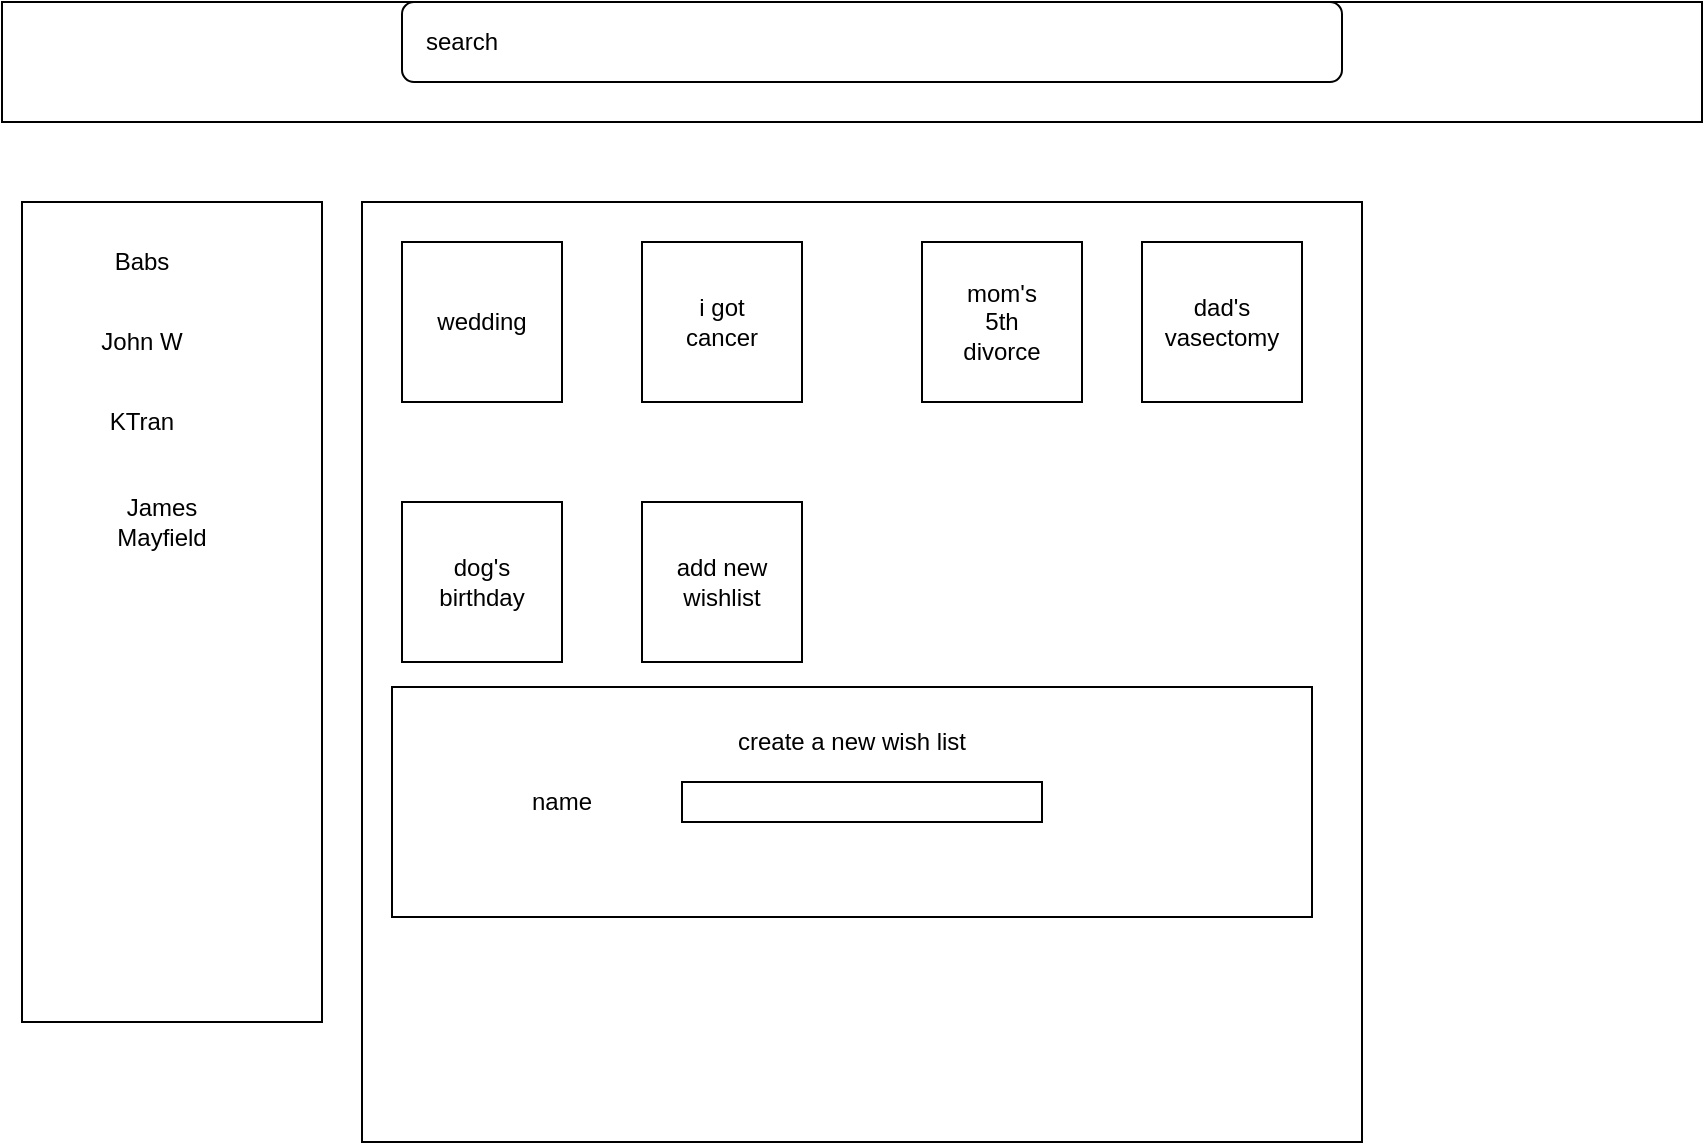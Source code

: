 <mxfile version="14.8.0" type="device" pages="10"><diagram id="FquEZ4LwzIv--nwQtjgh" name="Own Profile page"><mxGraphModel dx="911" dy="585" grid="1" gridSize="10" guides="1" tooltips="1" connect="1" arrows="1" fold="1" page="1" pageScale="1" pageWidth="850" pageHeight="1100" math="0" shadow="0"><root><mxCell id="0"/><mxCell id="1" parent="0"/><mxCell id="wfifuc28lvE4eu2ciS8q-3" value="" style="rounded=0;whiteSpace=wrap;html=1;" vertex="1" parent="1"><mxGeometry width="850" height="60" as="geometry"/></mxCell><mxCell id="wfifuc28lvE4eu2ciS8q-4" value="" style="rounded=0;whiteSpace=wrap;html=1;" vertex="1" parent="1"><mxGeometry x="180" y="100" width="500" height="470" as="geometry"/></mxCell><mxCell id="wfifuc28lvE4eu2ciS8q-5" value="" style="whiteSpace=wrap;html=1;aspect=fixed;" vertex="1" parent="1"><mxGeometry x="200" y="120" width="80" height="80" as="geometry"/></mxCell><mxCell id="wfifuc28lvE4eu2ciS8q-6" value="" style="whiteSpace=wrap;html=1;aspect=fixed;" vertex="1" parent="1"><mxGeometry x="320" y="120" width="80" height="80" as="geometry"/></mxCell><mxCell id="wfifuc28lvE4eu2ciS8q-7" value="" style="whiteSpace=wrap;html=1;aspect=fixed;" vertex="1" parent="1"><mxGeometry x="460" y="120" width="80" height="80" as="geometry"/></mxCell><mxCell id="wfifuc28lvE4eu2ciS8q-8" value="" style="whiteSpace=wrap;html=1;aspect=fixed;" vertex="1" parent="1"><mxGeometry x="570" y="120" width="80" height="80" as="geometry"/></mxCell><mxCell id="wfifuc28lvE4eu2ciS8q-9" value="" style="whiteSpace=wrap;html=1;aspect=fixed;" vertex="1" parent="1"><mxGeometry x="200" y="250" width="80" height="80" as="geometry"/></mxCell><mxCell id="wfifuc28lvE4eu2ciS8q-10" value="" style="whiteSpace=wrap;html=1;aspect=fixed;" vertex="1" parent="1"><mxGeometry x="320" y="250" width="80" height="80" as="geometry"/></mxCell><mxCell id="wfifuc28lvE4eu2ciS8q-11" value="add new wishlist" style="text;html=1;strokeColor=none;fillColor=none;align=center;verticalAlign=middle;whiteSpace=wrap;rounded=0;" vertex="1" parent="1"><mxGeometry x="320" y="250" width="80" height="80" as="geometry"/></mxCell><mxCell id="wfifuc28lvE4eu2ciS8q-12" value="wedding" style="text;html=1;strokeColor=none;fillColor=none;align=center;verticalAlign=middle;whiteSpace=wrap;rounded=0;" vertex="1" parent="1"><mxGeometry x="220" y="150" width="40" height="20" as="geometry"/></mxCell><mxCell id="wfifuc28lvE4eu2ciS8q-13" value="i got cancer&lt;br&gt;" style="text;html=1;strokeColor=none;fillColor=none;align=center;verticalAlign=middle;whiteSpace=wrap;rounded=0;" vertex="1" parent="1"><mxGeometry x="340" y="150" width="40" height="20" as="geometry"/></mxCell><mxCell id="wfifuc28lvE4eu2ciS8q-14" value="mom's 5th divorce&lt;br&gt;" style="text;html=1;strokeColor=none;fillColor=none;align=center;verticalAlign=middle;whiteSpace=wrap;rounded=0;" vertex="1" parent="1"><mxGeometry x="480" y="150" width="40" height="20" as="geometry"/></mxCell><mxCell id="wfifuc28lvE4eu2ciS8q-15" value="" style="rounded=0;whiteSpace=wrap;html=1;" vertex="1" parent="1"><mxGeometry x="10" y="100" width="150" height="410" as="geometry"/></mxCell><mxCell id="wfifuc28lvE4eu2ciS8q-16" value="Babs" style="text;html=1;strokeColor=none;fillColor=none;align=center;verticalAlign=middle;whiteSpace=wrap;rounded=0;" vertex="1" parent="1"><mxGeometry x="50" y="120" width="40" height="20" as="geometry"/></mxCell><mxCell id="wfifuc28lvE4eu2ciS8q-17" value="John W" style="text;html=1;strokeColor=none;fillColor=none;align=center;verticalAlign=middle;whiteSpace=wrap;rounded=0;" vertex="1" parent="1"><mxGeometry x="40" y="160" width="60" height="20" as="geometry"/></mxCell><mxCell id="wfifuc28lvE4eu2ciS8q-18" value="KTran" style="text;html=1;strokeColor=none;fillColor=none;align=center;verticalAlign=middle;whiteSpace=wrap;rounded=0;" vertex="1" parent="1"><mxGeometry x="50" y="200" width="40" height="20" as="geometry"/></mxCell><mxCell id="wfifuc28lvE4eu2ciS8q-19" value="James Mayfield" style="text;html=1;strokeColor=none;fillColor=none;align=center;verticalAlign=middle;whiteSpace=wrap;rounded=0;" vertex="1" parent="1"><mxGeometry x="40" y="250" width="80" height="20" as="geometry"/></mxCell><mxCell id="AntegDdLj3MZF0ZRuyCK-1" value="" style="rounded=1;whiteSpace=wrap;html=1;" vertex="1" parent="1"><mxGeometry x="200" width="470" height="40" as="geometry"/></mxCell><mxCell id="AntegDdLj3MZF0ZRuyCK-2" value="search" style="text;html=1;strokeColor=none;fillColor=none;align=center;verticalAlign=middle;whiteSpace=wrap;rounded=0;" vertex="1" parent="1"><mxGeometry x="210" y="10" width="40" height="20" as="geometry"/></mxCell><mxCell id="py8vQTg9cDUKVFqT_PQc-1" value="dad's vasectomy" style="text;html=1;strokeColor=none;fillColor=none;align=center;verticalAlign=middle;whiteSpace=wrap;rounded=0;" vertex="1" parent="1"><mxGeometry x="590" y="150" width="40" height="20" as="geometry"/></mxCell><mxCell id="py8vQTg9cDUKVFqT_PQc-2" value="dog's birthday" style="text;html=1;strokeColor=none;fillColor=none;align=center;verticalAlign=middle;whiteSpace=wrap;rounded=0;" vertex="1" parent="1"><mxGeometry x="220" y="280" width="40" height="20" as="geometry"/></mxCell><mxCell id="-MibTR7d7juNmubAUnYp-1" value="" style="rounded=0;whiteSpace=wrap;html=1;" vertex="1" parent="1"><mxGeometry x="195" y="342.5" width="460" height="115" as="geometry"/></mxCell><mxCell id="-MibTR7d7juNmubAUnYp-2" value="name" style="text;html=1;strokeColor=none;fillColor=none;align=center;verticalAlign=middle;whiteSpace=wrap;rounded=0;" vertex="1" parent="1"><mxGeometry x="260" y="390" width="40" height="20" as="geometry"/></mxCell><mxCell id="-MibTR7d7juNmubAUnYp-3" value="" style="rounded=0;whiteSpace=wrap;html=1;" vertex="1" parent="1"><mxGeometry x="340" y="390" width="180" height="20" as="geometry"/></mxCell><mxCell id="-MibTR7d7juNmubAUnYp-4" value="create a new wish list" style="text;html=1;strokeColor=none;fillColor=none;align=center;verticalAlign=middle;whiteSpace=wrap;rounded=0;" vertex="1" parent="1"><mxGeometry x="350" y="360" width="150" height="20" as="geometry"/></mxCell></root></mxGraphModel></diagram><diagram id="JBQSYoTZC4HLXbLrV54u" name="Individual wish list page"><mxGraphModel dx="911" dy="585" grid="1" gridSize="10" guides="1" tooltips="1" connect="1" arrows="1" fold="1" page="1" pageScale="1" pageWidth="850" pageHeight="1100" math="0" shadow="0"><root><mxCell id="8M3T8b4Gpq0KnxSlQGJV-0"/><mxCell id="8M3T8b4Gpq0KnxSlQGJV-1" parent="8M3T8b4Gpq0KnxSlQGJV-0"/><mxCell id="Y6_YQRJ3ftSEkOduGeJJ-0" value="" style="rounded=0;whiteSpace=wrap;html=1;" vertex="1" parent="8M3T8b4Gpq0KnxSlQGJV-1"><mxGeometry width="850" height="50" as="geometry"/></mxCell><mxCell id="Y6_YQRJ3ftSEkOduGeJJ-1" value="" style="rounded=0;whiteSpace=wrap;html=1;" vertex="1" parent="8M3T8b4Gpq0KnxSlQGJV-1"><mxGeometry x="200" y="100" width="480" height="420" as="geometry"/></mxCell><mxCell id="Y6_YQRJ3ftSEkOduGeJJ-2" value="Wedding" style="text;html=1;strokeColor=none;fillColor=none;align=center;verticalAlign=middle;whiteSpace=wrap;rounded=0;" vertex="1" parent="8M3T8b4Gpq0KnxSlQGJV-1"><mxGeometry x="420" y="110" width="40" height="20" as="geometry"/></mxCell><mxCell id="Y6_YQRJ3ftSEkOduGeJJ-3" value="DemoUser" style="text;html=1;strokeColor=none;fillColor=none;align=center;verticalAlign=middle;whiteSpace=wrap;rounded=0;" vertex="1" parent="8M3T8b4Gpq0KnxSlQGJV-1"><mxGeometry x="210" y="110" width="70" height="20" as="geometry"/></mxCell><mxCell id="ofH9V-BNNXwQNAZAhuxs-0" value="" style="rounded=1;whiteSpace=wrap;html=1;" vertex="1" parent="8M3T8b4Gpq0KnxSlQGJV-1"><mxGeometry x="230" y="150" width="120" height="120" as="geometry"/></mxCell><mxCell id="ofH9V-BNNXwQNAZAhuxs-1" value="" style="rounded=1;whiteSpace=wrap;html=1;" vertex="1" parent="8M3T8b4Gpq0KnxSlQGJV-1"><mxGeometry x="370" y="150" width="130" height="120" as="geometry"/></mxCell><mxCell id="ofH9V-BNNXwQNAZAhuxs-2" value="" style="rounded=1;whiteSpace=wrap;html=1;" vertex="1" parent="8M3T8b4Gpq0KnxSlQGJV-1"><mxGeometry x="520" y="150" width="130" height="120" as="geometry"/></mxCell><mxCell id="ofH9V-BNNXwQNAZAhuxs-3" value="" style="rounded=1;whiteSpace=wrap;html=1;" vertex="1" parent="8M3T8b4Gpq0KnxSlQGJV-1"><mxGeometry x="230" y="300" width="120" height="110" as="geometry"/></mxCell><mxCell id="ofH9V-BNNXwQNAZAhuxs-4" value="" style="rounded=1;whiteSpace=wrap;html=1;" vertex="1" parent="8M3T8b4Gpq0KnxSlQGJV-1"><mxGeometry x="370" y="300" width="130" height="110" as="geometry"/></mxCell><mxCell id="ofH9V-BNNXwQNAZAhuxs-5" value="+&lt;br&gt;add new item" style="text;html=1;strokeColor=none;fillColor=none;align=center;verticalAlign=middle;whiteSpace=wrap;rounded=0;" vertex="1" parent="8M3T8b4Gpq0KnxSlQGJV-1"><mxGeometry x="370" y="300" width="130" height="110" as="geometry"/></mxCell><mxCell id="DvbV44D-ze3tKZa1iObU-0" value="item 1" style="text;html=1;strokeColor=none;fillColor=none;align=center;verticalAlign=middle;whiteSpace=wrap;rounded=0;" vertex="1" parent="8M3T8b4Gpq0KnxSlQGJV-1"><mxGeometry x="270" y="200" width="40" height="20" as="geometry"/></mxCell><mxCell id="DvbV44D-ze3tKZa1iObU-1" value="item 2" style="text;html=1;strokeColor=none;fillColor=none;align=center;verticalAlign=middle;whiteSpace=wrap;rounded=0;" vertex="1" parent="8M3T8b4Gpq0KnxSlQGJV-1"><mxGeometry x="415" y="200" width="40" height="20" as="geometry"/></mxCell><mxCell id="DvbV44D-ze3tKZa1iObU-2" value="item 3" style="text;html=1;strokeColor=none;fillColor=none;align=center;verticalAlign=middle;whiteSpace=wrap;rounded=0;" vertex="1" parent="8M3T8b4Gpq0KnxSlQGJV-1"><mxGeometry x="560" y="200" width="40" height="20" as="geometry"/></mxCell><mxCell id="DvbV44D-ze3tKZa1iObU-3" value="item 4" style="text;html=1;strokeColor=none;fillColor=none;align=center;verticalAlign=middle;whiteSpace=wrap;rounded=0;" vertex="1" parent="8M3T8b4Gpq0KnxSlQGJV-1"><mxGeometry x="270" y="345" width="40" height="20" as="geometry"/></mxCell><mxCell id="lSMbxtw-Q50Gi9WIcFsw-0" value="add to cart" style="text;html=1;strokeColor=none;fillColor=none;align=center;verticalAlign=middle;whiteSpace=wrap;rounded=0;" vertex="1" parent="8M3T8b4Gpq0KnxSlQGJV-1"><mxGeometry x="270" y="240" width="40" height="20" as="geometry"/></mxCell><mxCell id="lSMbxtw-Q50Gi9WIcFsw-2" value="" style="rounded=0;whiteSpace=wrap;html=1;" vertex="1" parent="8M3T8b4Gpq0KnxSlQGJV-1"><mxGeometry x="700" y="100" width="120" height="420" as="geometry"/></mxCell><mxCell id="lSMbxtw-Q50Gi9WIcFsw-3" value="cart" style="text;html=1;strokeColor=none;fillColor=none;align=center;verticalAlign=middle;whiteSpace=wrap;rounded=0;" vertex="1" parent="8M3T8b4Gpq0KnxSlQGJV-1"><mxGeometry x="740" y="120" width="40" height="20" as="geometry"/></mxCell><mxCell id="lSMbxtw-Q50Gi9WIcFsw-4" value="item 1" style="text;html=1;strokeColor=none;fillColor=none;align=center;verticalAlign=middle;whiteSpace=wrap;rounded=0;" vertex="1" parent="8M3T8b4Gpq0KnxSlQGJV-1"><mxGeometry x="720" y="170" width="40" height="20" as="geometry"/></mxCell><mxCell id="lSMbxtw-Q50Gi9WIcFsw-5" value="checkout" style="text;html=1;strokeColor=none;fillColor=none;align=center;verticalAlign=middle;whiteSpace=wrap;rounded=0;" vertex="1" parent="8M3T8b4Gpq0KnxSlQGJV-1"><mxGeometry x="740" y="470" width="40" height="20" as="geometry"/></mxCell><mxCell id="lSMbxtw-Q50Gi9WIcFsw-6" value="$15" style="text;html=1;strokeColor=none;fillColor=none;align=center;verticalAlign=middle;whiteSpace=wrap;rounded=0;" vertex="1" parent="8M3T8b4Gpq0KnxSlQGJV-1"><mxGeometry x="770" y="170" width="40" height="20" as="geometry"/></mxCell></root></mxGraphModel></diagram><diagram id="R998vB934v8moUbog4On" name="Product listings page"><mxGraphModel dx="911" dy="585" grid="1" gridSize="10" guides="1" tooltips="1" connect="1" arrows="1" fold="1" page="1" pageScale="1" pageWidth="850" pageHeight="1100" math="0" shadow="0"><root><mxCell id="HyM55irjCnlXNmXuI6A3-0"/><mxCell id="HyM55irjCnlXNmXuI6A3-1" parent="HyM55irjCnlXNmXuI6A3-0"/><mxCell id="HyM55irjCnlXNmXuI6A3-3" value="" style="rounded=0;whiteSpace=wrap;html=1;" vertex="1" parent="HyM55irjCnlXNmXuI6A3-1"><mxGeometry width="850" height="40" as="geometry"/></mxCell><mxCell id="Z2YIealALiaU4MVrFZUG-0" value="" style="whiteSpace=wrap;html=1;aspect=fixed;" vertex="1" parent="HyM55irjCnlXNmXuI6A3-1"><mxGeometry x="150" y="70" width="680" height="680" as="geometry"/></mxCell><mxCell id="Z2YIealALiaU4MVrFZUG-1" value="" style="rounded=1;whiteSpace=wrap;html=1;" vertex="1" parent="HyM55irjCnlXNmXuI6A3-1"><mxGeometry x="200" y="90" width="130" height="110" as="geometry"/></mxCell><mxCell id="Z2YIealALiaU4MVrFZUG-2" value="" style="rounded=1;whiteSpace=wrap;html=1;" vertex="1" parent="HyM55irjCnlXNmXuI6A3-1"><mxGeometry x="350" y="90" width="140" height="110" as="geometry"/></mxCell><mxCell id="Z2YIealALiaU4MVrFZUG-3" value="" style="rounded=1;whiteSpace=wrap;html=1;" vertex="1" parent="HyM55irjCnlXNmXuI6A3-1"><mxGeometry x="510" y="90" width="130" height="110" as="geometry"/></mxCell><mxCell id="Z2YIealALiaU4MVrFZUG-4" value="" style="rounded=1;whiteSpace=wrap;html=1;" vertex="1" parent="HyM55irjCnlXNmXuI6A3-1"><mxGeometry x="660" y="90" width="130" height="110" as="geometry"/></mxCell><mxCell id="Z2YIealALiaU4MVrFZUG-5" value="" style="rounded=1;whiteSpace=wrap;html=1;" vertex="1" parent="HyM55irjCnlXNmXuI6A3-1"><mxGeometry x="200" y="225" width="130" height="110" as="geometry"/></mxCell><mxCell id="Z2YIealALiaU4MVrFZUG-6" value="" style="rounded=1;whiteSpace=wrap;html=1;" vertex="1" parent="HyM55irjCnlXNmXuI6A3-1"><mxGeometry x="350" y="225" width="130" height="110" as="geometry"/></mxCell><mxCell id="Z2YIealALiaU4MVrFZUG-7" value="" style="rounded=1;whiteSpace=wrap;html=1;" vertex="1" parent="HyM55irjCnlXNmXuI6A3-1"><mxGeometry x="510" y="225" width="130" height="110" as="geometry"/></mxCell><mxCell id="Z2YIealALiaU4MVrFZUG-8" value="" style="rounded=1;whiteSpace=wrap;html=1;" vertex="1" parent="HyM55irjCnlXNmXuI6A3-1"><mxGeometry x="660" y="225" width="130" height="110" as="geometry"/></mxCell><mxCell id="Z2YIealALiaU4MVrFZUG-9" value="" style="rounded=1;whiteSpace=wrap;html=1;" vertex="1" parent="HyM55irjCnlXNmXuI6A3-1"><mxGeometry x="200" y="370" width="130" height="110" as="geometry"/></mxCell><mxCell id="c80JF5BXrz1jyatX3OEg-0" value="product 1" style="text;html=1;strokeColor=none;fillColor=none;align=center;verticalAlign=middle;whiteSpace=wrap;rounded=0;" vertex="1" parent="HyM55irjCnlXNmXuI6A3-1"><mxGeometry x="240" y="130" width="40" height="20" as="geometry"/></mxCell><mxCell id="EYqdo5DasASosorPxXc6-0" value="" style="rounded=1;whiteSpace=wrap;html=1;" vertex="1" parent="HyM55irjCnlXNmXuI6A3-1"><mxGeometry x="220" width="450" height="40" as="geometry"/></mxCell><mxCell id="EYqdo5DasASosorPxXc6-1" value="search&lt;br&gt;" style="text;html=1;strokeColor=none;fillColor=none;align=center;verticalAlign=middle;whiteSpace=wrap;rounded=0;" vertex="1" parent="HyM55irjCnlXNmXuI6A3-1"><mxGeometry x="245" y="10" width="40" height="20" as="geometry"/></mxCell><mxCell id="EYqdo5DasASosorPxXc6-2" value="logo" style="text;html=1;strokeColor=none;fillColor=none;align=center;verticalAlign=middle;whiteSpace=wrap;rounded=0;" vertex="1" parent="HyM55irjCnlXNmXuI6A3-1"><mxGeometry x="10" y="10" width="40" height="20" as="geometry"/></mxCell><mxCell id="EYqdo5DasASosorPxXc6-3" value="login logout" style="text;html=1;strokeColor=none;fillColor=none;align=center;verticalAlign=middle;whiteSpace=wrap;rounded=0;" vertex="1" parent="HyM55irjCnlXNmXuI6A3-1"><mxGeometry x="740" y="10" width="40" height="20" as="geometry"/></mxCell><mxCell id="7hLfJ4yOAFNCzsuPnRR9-0" value="product 2" style="text;html=1;strokeColor=none;fillColor=none;align=center;verticalAlign=middle;whiteSpace=wrap;rounded=0;" vertex="1" parent="HyM55irjCnlXNmXuI6A3-1"><mxGeometry x="400" y="130" width="40" height="20" as="geometry"/></mxCell><mxCell id="7hLfJ4yOAFNCzsuPnRR9-1" value="product 3" style="text;html=1;strokeColor=none;fillColor=none;align=center;verticalAlign=middle;whiteSpace=wrap;rounded=0;" vertex="1" parent="HyM55irjCnlXNmXuI6A3-1"><mxGeometry x="555" y="130" width="40" height="20" as="geometry"/></mxCell><mxCell id="7hLfJ4yOAFNCzsuPnRR9-2" value="product 4" style="text;html=1;strokeColor=none;fillColor=none;align=center;verticalAlign=middle;whiteSpace=wrap;rounded=0;" vertex="1" parent="HyM55irjCnlXNmXuI6A3-1"><mxGeometry x="705" y="135" width="40" height="20" as="geometry"/></mxCell><mxCell id="7hLfJ4yOAFNCzsuPnRR9-3" value="product 5" style="text;html=1;strokeColor=none;fillColor=none;align=center;verticalAlign=middle;whiteSpace=wrap;rounded=0;" vertex="1" parent="HyM55irjCnlXNmXuI6A3-1"><mxGeometry x="240" y="270" width="40" height="20" as="geometry"/></mxCell><mxCell id="7hLfJ4yOAFNCzsuPnRR9-4" value="product 6" style="text;html=1;strokeColor=none;fillColor=none;align=center;verticalAlign=middle;whiteSpace=wrap;rounded=0;" vertex="1" parent="HyM55irjCnlXNmXuI6A3-1"><mxGeometry x="395" y="270" width="40" height="20" as="geometry"/></mxCell><mxCell id="7hLfJ4yOAFNCzsuPnRR9-5" value="product 7" style="text;html=1;strokeColor=none;fillColor=none;align=center;verticalAlign=middle;whiteSpace=wrap;rounded=0;" vertex="1" parent="HyM55irjCnlXNmXuI6A3-1"><mxGeometry x="555" y="260" width="40" height="20" as="geometry"/></mxCell><mxCell id="7hLfJ4yOAFNCzsuPnRR9-6" value="product 8" style="text;html=1;strokeColor=none;fillColor=none;align=center;verticalAlign=middle;whiteSpace=wrap;rounded=0;" vertex="1" parent="HyM55irjCnlXNmXuI6A3-1"><mxGeometry x="705" y="270" width="40" height="20" as="geometry"/></mxCell><mxCell id="7hLfJ4yOAFNCzsuPnRR9-7" value="product 9" style="text;html=1;strokeColor=none;fillColor=none;align=center;verticalAlign=middle;whiteSpace=wrap;rounded=0;" vertex="1" parent="HyM55irjCnlXNmXuI6A3-1"><mxGeometry x="245" y="415" width="40" height="20" as="geometry"/></mxCell><mxCell id="7hLfJ4yOAFNCzsuPnRR9-10" value="" style="rounded=1;whiteSpace=wrap;html=1;" vertex="1" parent="HyM55irjCnlXNmXuI6A3-1"><mxGeometry x="355" y="370" width="130" height="110" as="geometry"/></mxCell><mxCell id="7hLfJ4yOAFNCzsuPnRR9-11" value="product 10&lt;br&gt;" style="text;html=1;strokeColor=none;fillColor=none;align=center;verticalAlign=middle;whiteSpace=wrap;rounded=0;" vertex="1" parent="HyM55irjCnlXNmXuI6A3-1"><mxGeometry x="400" y="410" width="40" height="20" as="geometry"/></mxCell><mxCell id="7hLfJ4yOAFNCzsuPnRR9-12" value="" style="rounded=1;whiteSpace=wrap;html=1;" vertex="1" parent="HyM55irjCnlXNmXuI6A3-1"><mxGeometry x="510" y="370" width="130" height="110" as="geometry"/></mxCell><mxCell id="7hLfJ4yOAFNCzsuPnRR9-13" value="product 11&lt;br&gt;" style="text;html=1;strokeColor=none;fillColor=none;align=center;verticalAlign=middle;whiteSpace=wrap;rounded=0;" vertex="1" parent="HyM55irjCnlXNmXuI6A3-1"><mxGeometry x="555" y="410" width="40" height="20" as="geometry"/></mxCell><mxCell id="7hLfJ4yOAFNCzsuPnRR9-14" value="" style="rounded=1;whiteSpace=wrap;html=1;" vertex="1" parent="HyM55irjCnlXNmXuI6A3-1"><mxGeometry x="660" y="370" width="130" height="110" as="geometry"/></mxCell><mxCell id="7hLfJ4yOAFNCzsuPnRR9-15" value="product 12" style="text;html=1;strokeColor=none;fillColor=none;align=center;verticalAlign=middle;whiteSpace=wrap;rounded=0;" vertex="1" parent="HyM55irjCnlXNmXuI6A3-1"><mxGeometry x="705" y="410" width="40" height="20" as="geometry"/></mxCell><mxCell id="7hLfJ4yOAFNCzsuPnRR9-16" value="" style="rounded=1;whiteSpace=wrap;html=1;" vertex="1" parent="HyM55irjCnlXNmXuI6A3-1"><mxGeometry x="200" y="510" width="130" height="110" as="geometry"/></mxCell><mxCell id="7hLfJ4yOAFNCzsuPnRR9-17" value="" style="rounded=1;whiteSpace=wrap;html=1;" vertex="1" parent="HyM55irjCnlXNmXuI6A3-1"><mxGeometry x="355" y="510" width="130" height="110" as="geometry"/></mxCell><mxCell id="7hLfJ4yOAFNCzsuPnRR9-18" value="" style="rounded=1;whiteSpace=wrap;html=1;" vertex="1" parent="HyM55irjCnlXNmXuI6A3-1"><mxGeometry x="510" y="510" width="130" height="110" as="geometry"/></mxCell><mxCell id="7hLfJ4yOAFNCzsuPnRR9-19" value="" style="rounded=1;whiteSpace=wrap;html=1;" vertex="1" parent="HyM55irjCnlXNmXuI6A3-1"><mxGeometry x="660" y="510" width="130" height="110" as="geometry"/></mxCell><mxCell id="7hLfJ4yOAFNCzsuPnRR9-20" value="product 13" style="text;html=1;strokeColor=none;fillColor=none;align=center;verticalAlign=middle;whiteSpace=wrap;rounded=0;" vertex="1" parent="HyM55irjCnlXNmXuI6A3-1"><mxGeometry x="240" y="555" width="40" height="20" as="geometry"/></mxCell><mxCell id="7hLfJ4yOAFNCzsuPnRR9-21" value="product 14" style="text;html=1;strokeColor=none;fillColor=none;align=center;verticalAlign=middle;whiteSpace=wrap;rounded=0;" vertex="1" parent="HyM55irjCnlXNmXuI6A3-1"><mxGeometry x="400" y="555" width="40" height="20" as="geometry"/></mxCell><mxCell id="7hLfJ4yOAFNCzsuPnRR9-22" value="product 15" style="text;html=1;strokeColor=none;fillColor=none;align=center;verticalAlign=middle;whiteSpace=wrap;rounded=0;" vertex="1" parent="HyM55irjCnlXNmXuI6A3-1"><mxGeometry x="550" y="550" width="40" height="20" as="geometry"/></mxCell><mxCell id="7hLfJ4yOAFNCzsuPnRR9-23" value="product 16" style="text;html=1;strokeColor=none;fillColor=none;align=center;verticalAlign=middle;whiteSpace=wrap;rounded=0;" vertex="1" parent="HyM55irjCnlXNmXuI6A3-1"><mxGeometry x="705" y="550" width="40" height="20" as="geometry"/></mxCell></root></mxGraphModel></diagram><diagram id="-a3kpUi1lFywtW9yjkRH" name="Individual product page"><mxGraphModel dx="911" dy="585" grid="1" gridSize="10" guides="1" tooltips="1" connect="1" arrows="1" fold="1" page="1" pageScale="1" pageWidth="850" pageHeight="1100" math="0" shadow="0"><root><mxCell id="FE0Bzipzo4V3j9D0i_Q8-0"/><mxCell id="FE0Bzipzo4V3j9D0i_Q8-1" parent="FE0Bzipzo4V3j9D0i_Q8-0"/><mxCell id="FE0Bzipzo4V3j9D0i_Q8-2" value="" style="rounded=0;whiteSpace=wrap;html=1;" vertex="1" parent="FE0Bzipzo4V3j9D0i_Q8-1"><mxGeometry width="850" height="40" as="geometry"/></mxCell><mxCell id="FE0Bzipzo4V3j9D0i_Q8-3" value="" style="rounded=1;whiteSpace=wrap;html=1;" vertex="1" parent="FE0Bzipzo4V3j9D0i_Q8-1"><mxGeometry x="160" y="80" width="550" height="430" as="geometry"/></mxCell><mxCell id="FE0Bzipzo4V3j9D0i_Q8-4" value="product 1" style="text;html=1;strokeColor=none;fillColor=none;align=center;verticalAlign=middle;whiteSpace=wrap;rounded=0;" vertex="1" parent="FE0Bzipzo4V3j9D0i_Q8-1"><mxGeometry x="230" y="90" width="80" height="20" as="geometry"/></mxCell><mxCell id="FE0Bzipzo4V3j9D0i_Q8-5" value="" style="rounded=1;whiteSpace=wrap;html=1;" vertex="1" parent="FE0Bzipzo4V3j9D0i_Q8-1"><mxGeometry x="200" y="130" width="190" height="140" as="geometry"/></mxCell><mxCell id="FE0Bzipzo4V3j9D0i_Q8-6" value="product photo" style="text;html=1;strokeColor=none;fillColor=none;align=center;verticalAlign=middle;whiteSpace=wrap;rounded=0;" vertex="1" parent="FE0Bzipzo4V3j9D0i_Q8-1"><mxGeometry x="270" y="180" width="40" height="20" as="geometry"/></mxCell><mxCell id="FE0Bzipzo4V3j9D0i_Q8-8" value="" style="rounded=0;whiteSpace=wrap;html=1;" vertex="1" parent="FE0Bzipzo4V3j9D0i_Q8-1"><mxGeometry x="425" y="130" width="235" height="140" as="geometry"/></mxCell><mxCell id="FE0Bzipzo4V3j9D0i_Q8-9" value="product description" style="text;html=1;strokeColor=none;fillColor=none;align=center;verticalAlign=middle;whiteSpace=wrap;rounded=0;" vertex="1" parent="FE0Bzipzo4V3j9D0i_Q8-1"><mxGeometry x="520" y="190" width="40" height="20" as="geometry"/></mxCell><mxCell id="FE0Bzipzo4V3j9D0i_Q8-10" value="product price" style="text;html=1;strokeColor=none;fillColor=none;align=center;verticalAlign=middle;whiteSpace=wrap;rounded=0;" vertex="1" parent="FE0Bzipzo4V3j9D0i_Q8-1"><mxGeometry x="340" y="280" width="40" height="20" as="geometry"/></mxCell><mxCell id="FE0Bzipzo4V3j9D0i_Q8-11" value="" style="rounded=0;whiteSpace=wrap;html=1;" vertex="1" parent="FE0Bzipzo4V3j9D0i_Q8-1"><mxGeometry x="220" y="340" width="450" height="110" as="geometry"/></mxCell><mxCell id="FE0Bzipzo4V3j9D0i_Q8-12" value="more details about product, specs&lt;br&gt;" style="text;html=1;strokeColor=none;fillColor=none;align=center;verticalAlign=middle;whiteSpace=wrap;rounded=0;" vertex="1" parent="FE0Bzipzo4V3j9D0i_Q8-1"><mxGeometry x="415" y="385" width="40" height="20" as="geometry"/></mxCell><mxCell id="FE0Bzipzo4V3j9D0i_Q8-13" value="" style="rounded=0;whiteSpace=wrap;html=1;" vertex="1" parent="FE0Bzipzo4V3j9D0i_Q8-1"><mxGeometry x="395" y="460" width="95" height="40" as="geometry"/></mxCell><mxCell id="FE0Bzipzo4V3j9D0i_Q8-14" value="add to wishlist&lt;br&gt;" style="text;html=1;strokeColor=none;fillColor=none;align=center;verticalAlign=middle;whiteSpace=wrap;rounded=0;" vertex="1" parent="FE0Bzipzo4V3j9D0i_Q8-1"><mxGeometry x="422.5" y="470" width="40" height="20" as="geometry"/></mxCell></root></mxGraphModel></diagram><diagram id="44ytMU85s9gj5aplwl93" name="select wishlist to add product to"><mxGraphModel dx="911" dy="585" grid="1" gridSize="10" guides="1" tooltips="1" connect="1" arrows="1" fold="1" page="1" pageScale="1" pageWidth="850" pageHeight="1100" math="0" shadow="0"><root><mxCell id="GHAmMFi4mC0eIj2_fFNG-0"/><mxCell id="GHAmMFi4mC0eIj2_fFNG-1" parent="GHAmMFi4mC0eIj2_fFNG-0"/><mxCell id="GHAmMFi4mC0eIj2_fFNG-2" value="" style="rounded=1;whiteSpace=wrap;html=1;" vertex="1" parent="GHAmMFi4mC0eIj2_fFNG-1"><mxGeometry x="210" y="80" width="490" height="370" as="geometry"/></mxCell><mxCell id="GHAmMFi4mC0eIj2_fFNG-3" value="" style="rounded=0;whiteSpace=wrap;html=1;" vertex="1" parent="GHAmMFi4mC0eIj2_fFNG-1"><mxGeometry x="250" y="100" width="120" height="70" as="geometry"/></mxCell><mxCell id="GHAmMFi4mC0eIj2_fFNG-4" value="" style="rounded=0;whiteSpace=wrap;html=1;" vertex="1" parent="GHAmMFi4mC0eIj2_fFNG-1"><mxGeometry x="410" y="100" width="120" height="70" as="geometry"/></mxCell><mxCell id="GHAmMFi4mC0eIj2_fFNG-5" value="" style="rounded=0;whiteSpace=wrap;html=1;" vertex="1" parent="GHAmMFi4mC0eIj2_fFNG-1"><mxGeometry x="550" y="100" width="120" height="70" as="geometry"/></mxCell><mxCell id="GHAmMFi4mC0eIj2_fFNG-6" value="" style="rounded=0;whiteSpace=wrap;html=1;" vertex="1" parent="GHAmMFi4mC0eIj2_fFNG-1"><mxGeometry x="250" y="210" width="120" height="70" as="geometry"/></mxCell><mxCell id="GHAmMFi4mC0eIj2_fFNG-7" value="wedding" style="text;html=1;strokeColor=none;fillColor=none;align=center;verticalAlign=middle;whiteSpace=wrap;rounded=0;" vertex="1" parent="GHAmMFi4mC0eIj2_fFNG-1"><mxGeometry x="290" y="125" width="40" height="20" as="geometry"/></mxCell></root></mxGraphModel></diagram><diagram id="lQfYSdtNYKsnlL_nRSiS" name="Friends' page"><mxGraphModel dx="911" dy="585" grid="1" gridSize="10" guides="1" tooltips="1" connect="1" arrows="1" fold="1" page="1" pageScale="1" pageWidth="850" pageHeight="1100" math="0" shadow="0"><root><mxCell id="UhhJltprVAFr_Y_nbt5A-0"/><mxCell id="UhhJltprVAFr_Y_nbt5A-1" parent="UhhJltprVAFr_Y_nbt5A-0"/><mxCell id="UhhJltprVAFr_Y_nbt5A-2" value="" style="rounded=0;whiteSpace=wrap;html=1;" vertex="1" parent="UhhJltprVAFr_Y_nbt5A-1"><mxGeometry width="850" height="40" as="geometry"/></mxCell><mxCell id="UhhJltprVAFr_Y_nbt5A-3" value="" style="rounded=1;whiteSpace=wrap;html=1;" vertex="1" parent="UhhJltprVAFr_Y_nbt5A-1"><mxGeometry x="190" y="80" width="530" height="450" as="geometry"/></mxCell><mxCell id="UhhJltprVAFr_Y_nbt5A-4" value="" style="rounded=1;whiteSpace=wrap;html=1;" vertex="1" parent="UhhJltprVAFr_Y_nbt5A-1"><mxGeometry x="220" y="110" width="130" height="100" as="geometry"/></mxCell><mxCell id="UhhJltprVAFr_Y_nbt5A-5" value="" style="rounded=1;whiteSpace=wrap;html=1;" vertex="1" parent="UhhJltprVAFr_Y_nbt5A-1"><mxGeometry x="400" y="110" width="130" height="100" as="geometry"/></mxCell><mxCell id="UhhJltprVAFr_Y_nbt5A-6" value="" style="rounded=1;whiteSpace=wrap;html=1;" vertex="1" parent="UhhJltprVAFr_Y_nbt5A-1"><mxGeometry x="570" y="110" width="130" height="100" as="geometry"/></mxCell><mxCell id="UhhJltprVAFr_Y_nbt5A-7" value="" style="rounded=1;whiteSpace=wrap;html=1;" vertex="1" parent="UhhJltprVAFr_Y_nbt5A-1"><mxGeometry x="220" y="255" width="130" height="100" as="geometry"/></mxCell><mxCell id="UhhJltprVAFr_Y_nbt5A-8" value="" style="rounded=1;whiteSpace=wrap;html=1;" vertex="1" parent="UhhJltprVAFr_Y_nbt5A-1"><mxGeometry x="400" y="255" width="130" height="100" as="geometry"/></mxCell><mxCell id="UhhJltprVAFr_Y_nbt5A-9" value="friend's wishlist 1" style="text;html=1;strokeColor=none;fillColor=none;align=center;verticalAlign=middle;whiteSpace=wrap;rounded=0;" vertex="1" parent="UhhJltprVAFr_Y_nbt5A-1"><mxGeometry x="265" y="150" width="40" height="20" as="geometry"/></mxCell></root></mxGraphModel></diagram><diagram id="uNrdg_6TiO0aH04ykBE3" name="friend's individual wishlist view"><mxGraphModel dx="877" dy="585" grid="1" gridSize="10" guides="1" tooltips="1" connect="1" arrows="1" fold="1" page="1" pageScale="1" pageWidth="850" pageHeight="1100" math="0" shadow="0"><root><mxCell id="DMvyriz_H1zjX54yZTF2-0"/><mxCell id="DMvyriz_H1zjX54yZTF2-1" parent="DMvyriz_H1zjX54yZTF2-0"/><mxCell id="YaGhipsbpPXaE3Yg-VeH-0" value="" style="rounded=0;whiteSpace=wrap;html=1;" vertex="1" parent="DMvyriz_H1zjX54yZTF2-1"><mxGeometry width="850" height="40" as="geometry"/></mxCell><mxCell id="YaGhipsbpPXaE3Yg-VeH-1" value="" style="rounded=1;whiteSpace=wrap;html=1;" vertex="1" parent="DMvyriz_H1zjX54yZTF2-1"><mxGeometry x="180" y="70" width="520" height="440" as="geometry"/></mxCell><mxCell id="YaGhipsbpPXaE3Yg-VeH-2" value="friend's name" style="text;html=1;strokeColor=none;fillColor=none;align=center;verticalAlign=middle;whiteSpace=wrap;rounded=0;" vertex="1" parent="DMvyriz_H1zjX54yZTF2-1"><mxGeometry x="220" y="90" width="40" height="20" as="geometry"/></mxCell><mxCell id="YaGhipsbpPXaE3Yg-VeH-3" value="friend's wishlist 1" style="text;html=1;strokeColor=none;fillColor=none;align=center;verticalAlign=middle;whiteSpace=wrap;rounded=0;" vertex="1" parent="DMvyriz_H1zjX54yZTF2-1"><mxGeometry x="410" y="90" width="40" height="20" as="geometry"/></mxCell><mxCell id="YaGhipsbpPXaE3Yg-VeH-4" value="" style="rounded=1;whiteSpace=wrap;html=1;" vertex="1" parent="DMvyriz_H1zjX54yZTF2-1"><mxGeometry x="210" y="140" width="120" height="90" as="geometry"/></mxCell><mxCell id="YaGhipsbpPXaE3Yg-VeH-5" value="" style="rounded=1;whiteSpace=wrap;html=1;" vertex="1" parent="DMvyriz_H1zjX54yZTF2-1"><mxGeometry x="380" y="140" width="120" height="90" as="geometry"/></mxCell><mxCell id="YaGhipsbpPXaE3Yg-VeH-6" value="" style="rounded=1;whiteSpace=wrap;html=1;" vertex="1" parent="DMvyriz_H1zjX54yZTF2-1"><mxGeometry x="550" y="140" width="120" height="90" as="geometry"/></mxCell><mxCell id="YaGhipsbpPXaE3Yg-VeH-7" value="" style="rounded=1;whiteSpace=wrap;html=1;" vertex="1" parent="DMvyriz_H1zjX54yZTF2-1"><mxGeometry x="210" y="270" width="120" height="90" as="geometry"/></mxCell><mxCell id="YaGhipsbpPXaE3Yg-VeH-8" value="" style="rounded=1;whiteSpace=wrap;html=1;" vertex="1" parent="DMvyriz_H1zjX54yZTF2-1"><mxGeometry x="380" y="270" width="120" height="90" as="geometry"/></mxCell><mxCell id="YaGhipsbpPXaE3Yg-VeH-9" value="+" style="text;html=1;strokeColor=none;fillColor=none;align=center;verticalAlign=middle;whiteSpace=wrap;rounded=0;" vertex="1" parent="DMvyriz_H1zjX54yZTF2-1"><mxGeometry x="290" y="200" width="40" height="30" as="geometry"/></mxCell><mxCell id="YaGhipsbpPXaE3Yg-VeH-12" value="" style="rounded=0;whiteSpace=wrap;html=1;" vertex="1" parent="DMvyriz_H1zjX54yZTF2-1"><mxGeometry x="730" y="70" width="120" height="440" as="geometry"/></mxCell><mxCell id="YaGhipsbpPXaE3Yg-VeH-13" value="" style="rounded=1;whiteSpace=wrap;html=1;" vertex="1" parent="DMvyriz_H1zjX54yZTF2-1"><mxGeometry x="745" y="440" width="90" height="50" as="geometry"/></mxCell><mxCell id="YaGhipsbpPXaE3Yg-VeH-14" value="checkout" style="text;html=1;strokeColor=none;fillColor=none;align=center;verticalAlign=middle;whiteSpace=wrap;rounded=0;" vertex="1" parent="DMvyriz_H1zjX54yZTF2-1"><mxGeometry x="770" y="455" width="40" height="20" as="geometry"/></mxCell><mxCell id="YaGhipsbpPXaE3Yg-VeH-15" value="cart" style="text;html=1;strokeColor=none;fillColor=none;align=center;verticalAlign=middle;whiteSpace=wrap;rounded=0;" vertex="1" parent="DMvyriz_H1zjX54yZTF2-1"><mxGeometry x="770" y="80" width="40" height="20" as="geometry"/></mxCell><mxCell id="YaGhipsbpPXaE3Yg-VeH-16" value="something x 1" style="text;html=1;strokeColor=none;fillColor=none;align=center;verticalAlign=middle;whiteSpace=wrap;rounded=0;" vertex="1" parent="DMvyriz_H1zjX54yZTF2-1"><mxGeometry x="745" y="120" width="95" height="20" as="geometry"/></mxCell><mxCell id="UC1vc9wRix2ZGDvGB3_x-0" value="item 5" style="text;html=1;strokeColor=none;fillColor=none;align=center;verticalAlign=middle;whiteSpace=wrap;rounded=0;" vertex="1" parent="DMvyriz_H1zjX54yZTF2-1"><mxGeometry x="420" y="305" width="40" height="20" as="geometry"/></mxCell><mxCell id="UC1vc9wRix2ZGDvGB3_x-3" value="purchased" style="text;html=1;strokeColor=none;fillColor=none;align=center;verticalAlign=middle;whiteSpace=wrap;rounded=0;" vertex="1" parent="DMvyriz_H1zjX54yZTF2-1"><mxGeometry x="220" y="410" width="40" height="20" as="geometry"/></mxCell><mxCell id="UC1vc9wRix2ZGDvGB3_x-4" value="item 1" style="text;html=1;strokeColor=none;fillColor=none;align=center;verticalAlign=middle;whiteSpace=wrap;rounded=0;" vertex="1" parent="DMvyriz_H1zjX54yZTF2-1"><mxGeometry x="220" y="435" width="40" height="20" as="geometry"/></mxCell><mxCell id="AoAlcfoxQzf0rfHjIVkB-0" value="item 1" style="text;html=1;strokeColor=none;fillColor=none;align=center;verticalAlign=middle;whiteSpace=wrap;rounded=0;" vertex="1" parent="DMvyriz_H1zjX54yZTF2-1"><mxGeometry x="250" y="170" width="40" height="20" as="geometry"/></mxCell><mxCell id="AoAlcfoxQzf0rfHjIVkB-1" value="item 2" style="text;html=1;strokeColor=none;fillColor=none;align=center;verticalAlign=middle;whiteSpace=wrap;rounded=0;" vertex="1" parent="DMvyriz_H1zjX54yZTF2-1"><mxGeometry x="420" y="170" width="40" height="20" as="geometry"/></mxCell><mxCell id="AoAlcfoxQzf0rfHjIVkB-2" value="item 3" style="text;html=1;strokeColor=none;fillColor=none;align=center;verticalAlign=middle;whiteSpace=wrap;rounded=0;" vertex="1" parent="DMvyriz_H1zjX54yZTF2-1"><mxGeometry x="590" y="175" width="40" height="20" as="geometry"/></mxCell><mxCell id="AoAlcfoxQzf0rfHjIVkB-3" value="item 4" style="text;html=1;strokeColor=none;fillColor=none;align=center;verticalAlign=middle;whiteSpace=wrap;rounded=0;" vertex="1" parent="DMvyriz_H1zjX54yZTF2-1"><mxGeometry x="250" y="305" width="40" height="20" as="geometry"/></mxCell></root></mxGraphModel></diagram><diagram id="jsnhnDFU6SmGPmlQT00Q" name="checkout"><mxGraphModel dx="911" dy="585" grid="1" gridSize="10" guides="1" tooltips="1" connect="1" arrows="1" fold="1" page="1" pageScale="1" pageWidth="850" pageHeight="1100" math="0" shadow="0"><root><mxCell id="KhFc715bYme4O-Gt68K4-0"/><mxCell id="KhFc715bYme4O-Gt68K4-1" parent="KhFc715bYme4O-Gt68K4-0"/><mxCell id="KhFc715bYme4O-Gt68K4-2" value="" style="rounded=1;whiteSpace=wrap;html=1;" vertex="1" parent="KhFc715bYme4O-Gt68K4-1"><mxGeometry x="140" y="80" width="590" height="420" as="geometry"/></mxCell><mxCell id="KhFc715bYme4O-Gt68K4-3" value="" style="rounded=0;whiteSpace=wrap;html=1;" vertex="1" parent="KhFc715bYme4O-Gt68K4-1"><mxGeometry width="850" height="50" as="geometry"/></mxCell><mxCell id="KhFc715bYme4O-Gt68K4-4" value="something&amp;nbsp; &amp;nbsp;x.&amp;nbsp; 1" style="text;html=1;strokeColor=none;fillColor=none;align=center;verticalAlign=middle;whiteSpace=wrap;rounded=0;" vertex="1" parent="KhFc715bYme4O-Gt68K4-1"><mxGeometry x="220" y="120" width="210" height="20" as="geometry"/></mxCell><mxCell id="KhFc715bYme4O-Gt68K4-5" value="price" style="text;html=1;strokeColor=none;fillColor=none;align=center;verticalAlign=middle;whiteSpace=wrap;rounded=0;" vertex="1" parent="KhFc715bYme4O-Gt68K4-1"><mxGeometry x="600" y="100" width="40" height="20" as="geometry"/></mxCell><mxCell id="KhFc715bYme4O-Gt68K4-6" value="total" style="text;html=1;strokeColor=none;fillColor=none;align=center;verticalAlign=middle;whiteSpace=wrap;rounded=0;" vertex="1" parent="KhFc715bYme4O-Gt68K4-1"><mxGeometry x="600" y="240" width="40" height="20" as="geometry"/></mxCell><mxCell id="KhFc715bYme4O-Gt68K4-7" value="" style="rounded=1;whiteSpace=wrap;html=1;" vertex="1" parent="KhFc715bYme4O-Gt68K4-1"><mxGeometry x="560" y="390" width="120" height="60" as="geometry"/></mxCell><mxCell id="KhFc715bYme4O-Gt68K4-8" value="commit to buy" style="text;html=1;strokeColor=none;fillColor=none;align=center;verticalAlign=middle;whiteSpace=wrap;rounded=0;" vertex="1" parent="KhFc715bYme4O-Gt68K4-1"><mxGeometry x="600" y="410" width="40" height="20" as="geometry"/></mxCell><mxCell id="2H-41kNPKXByavndylFX-0" value="$ 15.00" style="text;html=1;strokeColor=none;fillColor=none;align=center;verticalAlign=middle;whiteSpace=wrap;rounded=0;" vertex="1" parent="KhFc715bYme4O-Gt68K4-1"><mxGeometry x="590" y="120" width="60" height="20" as="geometry"/></mxCell><mxCell id="2H-41kNPKXByavndylFX-1" value="$ 15.00" style="text;html=1;strokeColor=none;fillColor=none;align=center;verticalAlign=middle;whiteSpace=wrap;rounded=0;" vertex="1" parent="KhFc715bYme4O-Gt68K4-1"><mxGeometry x="590" y="260" width="60" height="20" as="geometry"/></mxCell></root></mxGraphModel></diagram><diagram id="am5MhekSUQGra926-bQc" name="data flow"><mxGraphModel dx="877" dy="585" grid="1" gridSize="10" guides="1" tooltips="1" connect="1" arrows="1" fold="1" page="1" pageScale="1" pageWidth="850" pageHeight="1100" math="0" shadow="0"><root><mxCell id="rZS7bKkDhO9WzP2YGBru-0"/><mxCell id="rZS7bKkDhO9WzP2YGBru-1" parent="rZS7bKkDhO9WzP2YGBru-0"/><mxCell id="rZS7bKkDhO9WzP2YGBru-2" value="product_id1,product_id2,product_id3" style="text;html=1;strokeColor=none;fillColor=none;align=center;verticalAlign=middle;whiteSpace=wrap;rounded=0;" vertex="1" parent="rZS7bKkDhO9WzP2YGBru-1"><mxGeometry x="60" y="30" width="570" height="20" as="geometry"/></mxCell></root></mxGraphModel></diagram><diagram id="IZma3bxxlbScXvPnJuaT" name="Page-10"><mxGraphModel dx="911" dy="585" grid="1" gridSize="10" guides="1" tooltips="1" connect="1" arrows="1" fold="1" page="1" pageScale="1" pageWidth="850" pageHeight="1100" math="0" shadow="0"><root><mxCell id="BPAzWSBclknISeAwgiWL-0"/><mxCell id="BPAzWSBclknISeAwgiWL-1" parent="BPAzWSBclknISeAwgiWL-0"/></root></mxGraphModel></diagram></mxfile>